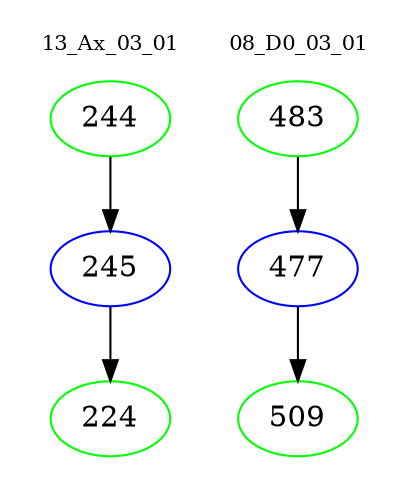 digraph{
subgraph cluster_0 {
color = white
label = "13_Ax_03_01";
fontsize=10;
T0_244 [label="244", color="green"]
T0_244 -> T0_245 [color="black"]
T0_245 [label="245", color="blue"]
T0_245 -> T0_224 [color="black"]
T0_224 [label="224", color="green"]
}
subgraph cluster_1 {
color = white
label = "08_D0_03_01";
fontsize=10;
T1_483 [label="483", color="green"]
T1_483 -> T1_477 [color="black"]
T1_477 [label="477", color="blue"]
T1_477 -> T1_509 [color="black"]
T1_509 [label="509", color="green"]
}
}
